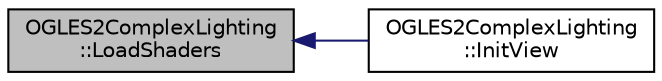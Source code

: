 digraph "OGLES2ComplexLighting::LoadShaders"
{
  edge [fontname="Helvetica",fontsize="10",labelfontname="Helvetica",labelfontsize="10"];
  node [fontname="Helvetica",fontsize="10",shape=record];
  rankdir="LR";
  Node1 [label="OGLES2ComplexLighting\l::LoadShaders",height=0.2,width=0.4,color="black", fillcolor="grey75", style="filled", fontcolor="black"];
  Node1 -> Node2 [dir="back",color="midnightblue",fontsize="10",style="solid",fontname="Helvetica"];
  Node2 [label="OGLES2ComplexLighting\l::InitView",height=0.2,width=0.4,color="black", fillcolor="white", style="filled",URL="$class_o_g_l_e_s2_complex_lighting.html#a54ec27f464c3e2327f21ba8bdfae116c"];
}
